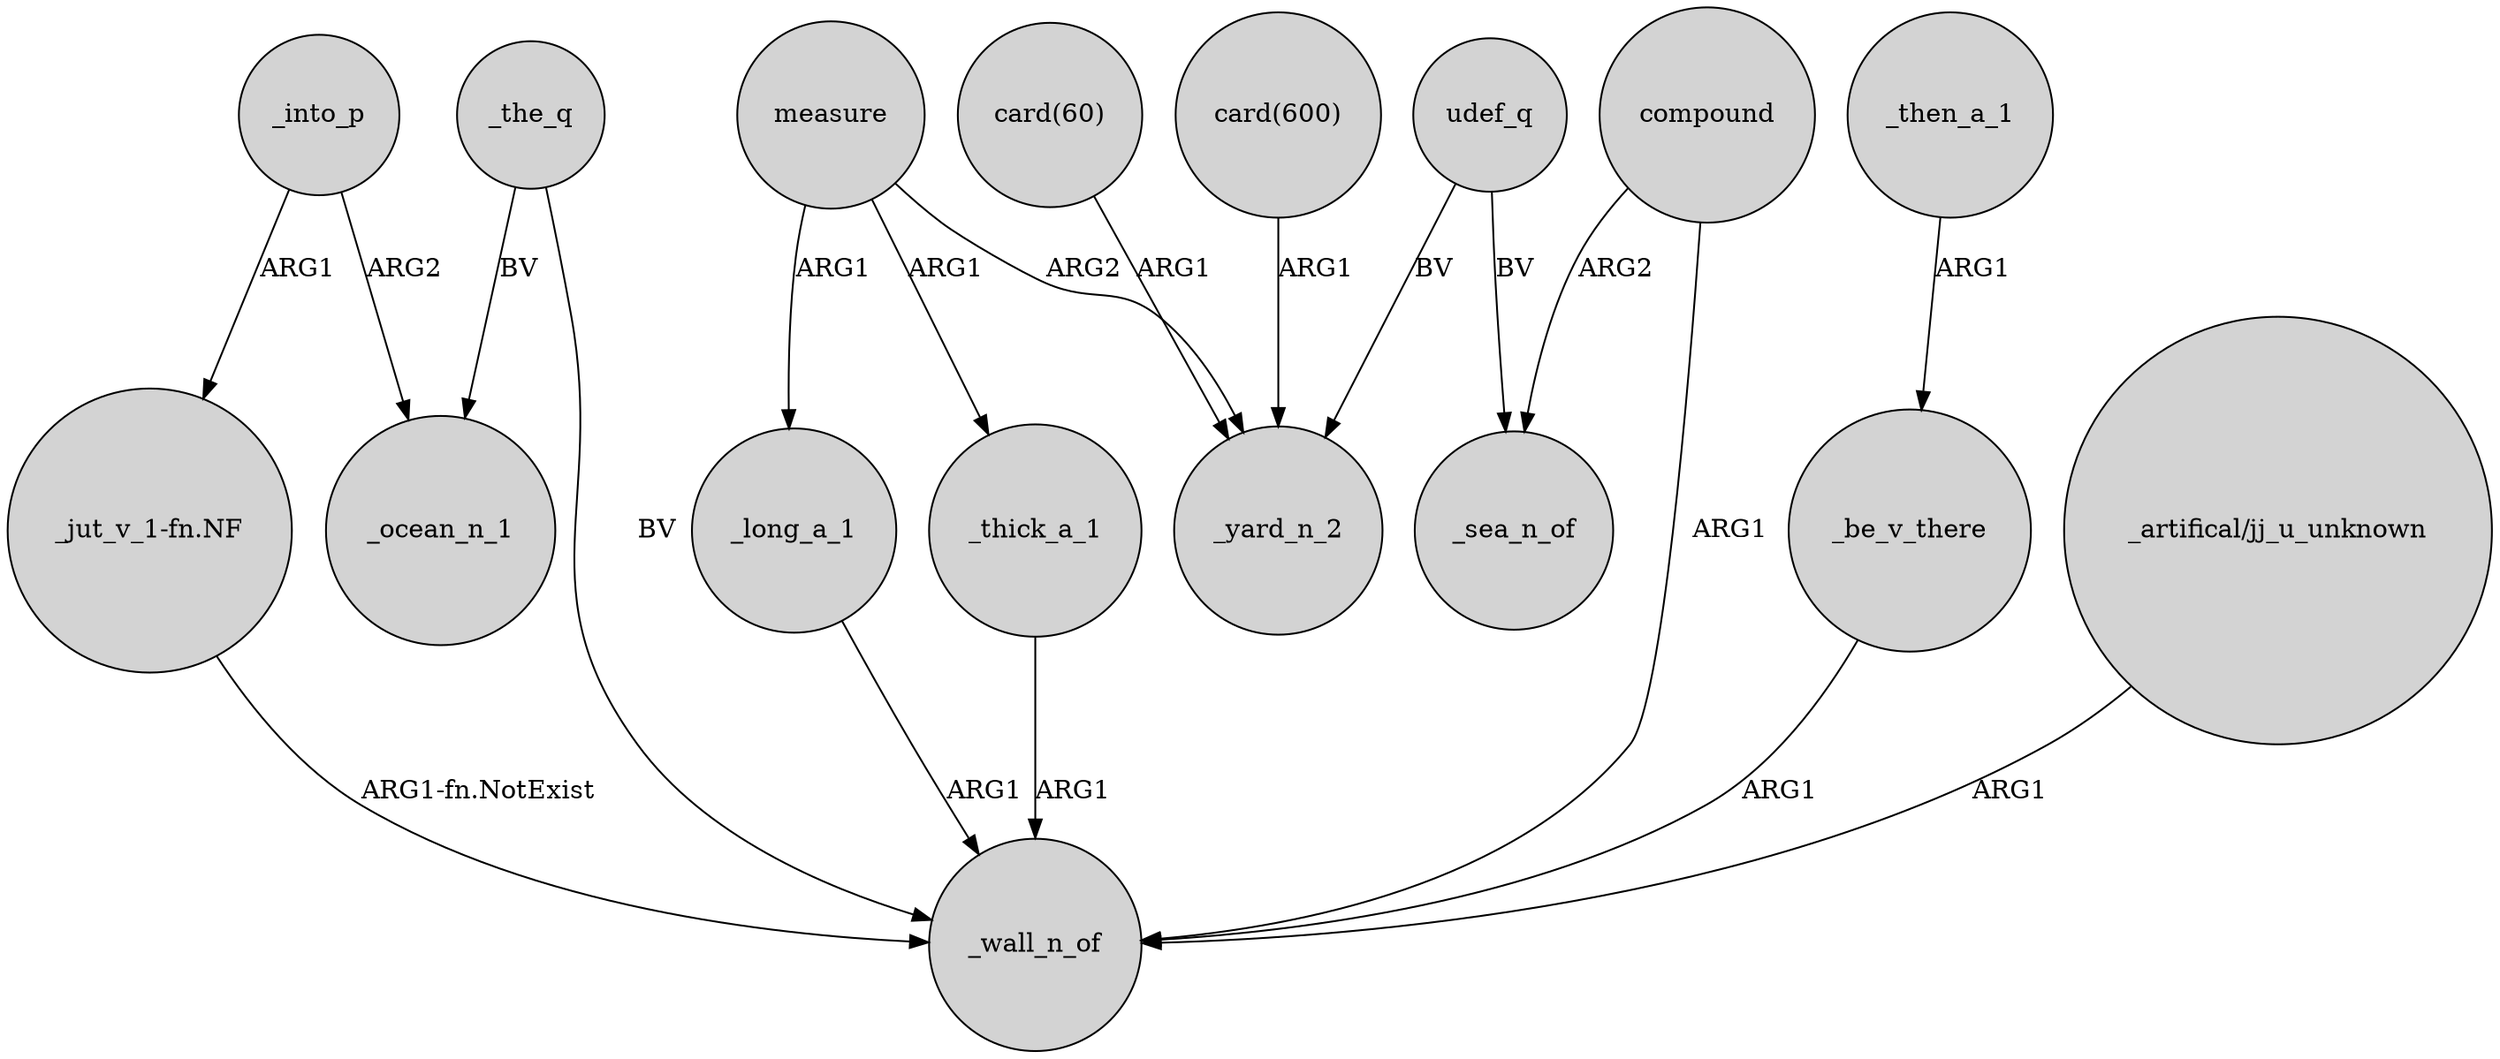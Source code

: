 digraph {
	node [shape=circle style=filled]
	_into_p -> _ocean_n_1 [label=ARG2]
	measure -> _long_a_1 [label=ARG1]
	measure -> _thick_a_1 [label=ARG1]
	_then_a_1 -> _be_v_there [label=ARG1]
	"_artifical/jj_u_unknown" -> _wall_n_of [label=ARG1]
	"card(600)" -> _yard_n_2 [label=ARG1]
	_the_q -> _wall_n_of [label=BV]
	udef_q -> _yard_n_2 [label=BV]
	_thick_a_1 -> _wall_n_of [label=ARG1]
	_the_q -> _ocean_n_1 [label=BV]
	compound -> _wall_n_of [label=ARG1]
	_long_a_1 -> _wall_n_of [label=ARG1]
	measure -> _yard_n_2 [label=ARG2]
	compound -> _sea_n_of [label=ARG2]
	_be_v_there -> _wall_n_of [label=ARG1]
	"card(60)" -> _yard_n_2 [label=ARG1]
	_into_p -> "_jut_v_1-fn.NF" [label=ARG1]
	"_jut_v_1-fn.NF" -> _wall_n_of [label="ARG1-fn.NotExist"]
	udef_q -> _sea_n_of [label=BV]
}

